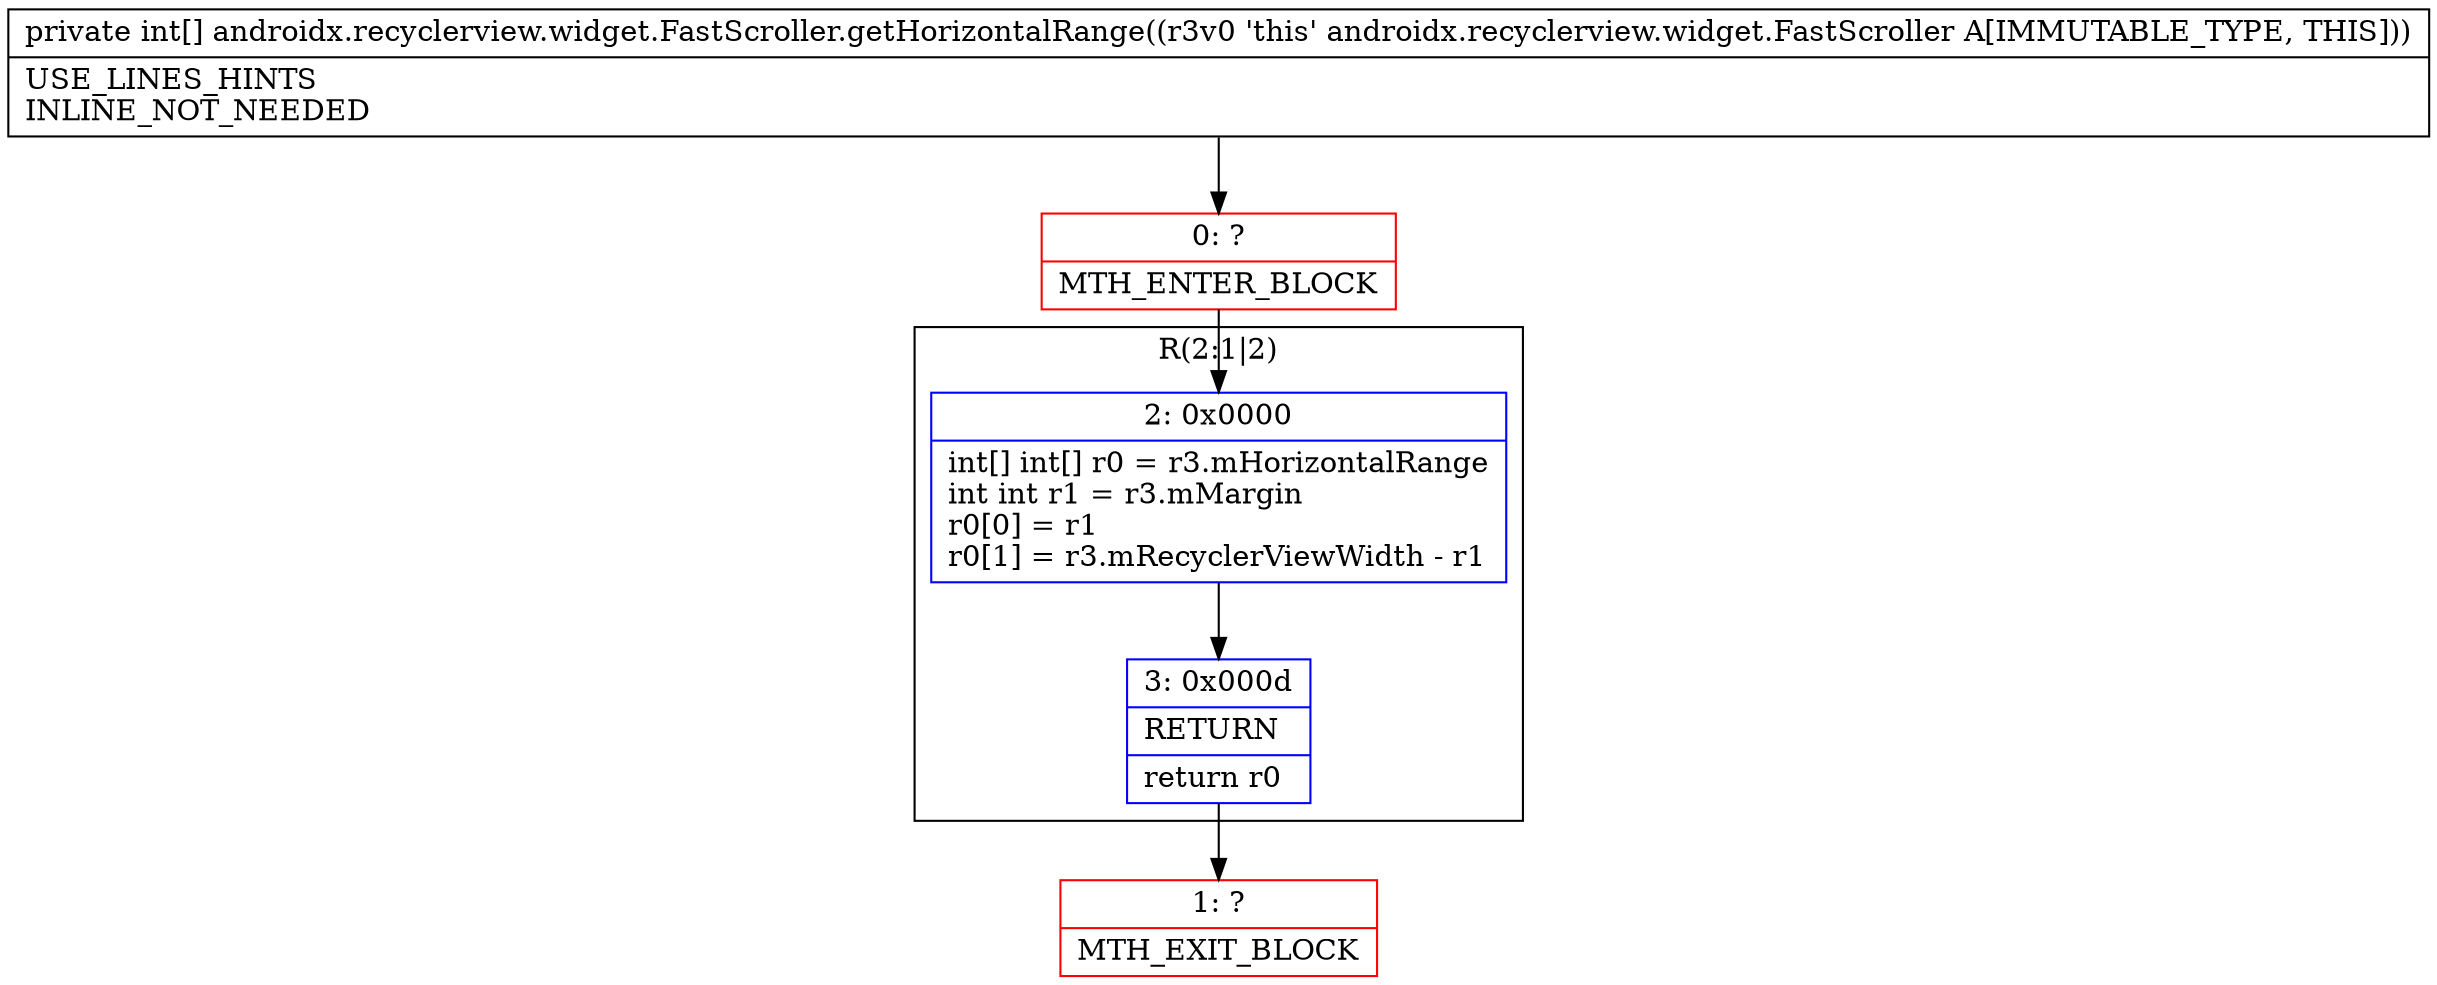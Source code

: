digraph "CFG forandroidx.recyclerview.widget.FastScroller.getHorizontalRange()[I" {
subgraph cluster_Region_536708411 {
label = "R(2:1|2)";
node [shape=record,color=blue];
Node_2 [shape=record,label="{2\:\ 0x0000|int[] int[] r0 = r3.mHorizontalRange\lint int r1 = r3.mMargin\lr0[0] = r1\lr0[1] = r3.mRecyclerViewWidth \- r1\l}"];
Node_3 [shape=record,label="{3\:\ 0x000d|RETURN\l|return r0\l}"];
}
Node_0 [shape=record,color=red,label="{0\:\ ?|MTH_ENTER_BLOCK\l}"];
Node_1 [shape=record,color=red,label="{1\:\ ?|MTH_EXIT_BLOCK\l}"];
MethodNode[shape=record,label="{private int[] androidx.recyclerview.widget.FastScroller.getHorizontalRange((r3v0 'this' androidx.recyclerview.widget.FastScroller A[IMMUTABLE_TYPE, THIS]))  | USE_LINES_HINTS\lINLINE_NOT_NEEDED\l}"];
MethodNode -> Node_0;Node_2 -> Node_3;
Node_3 -> Node_1;
Node_0 -> Node_2;
}

